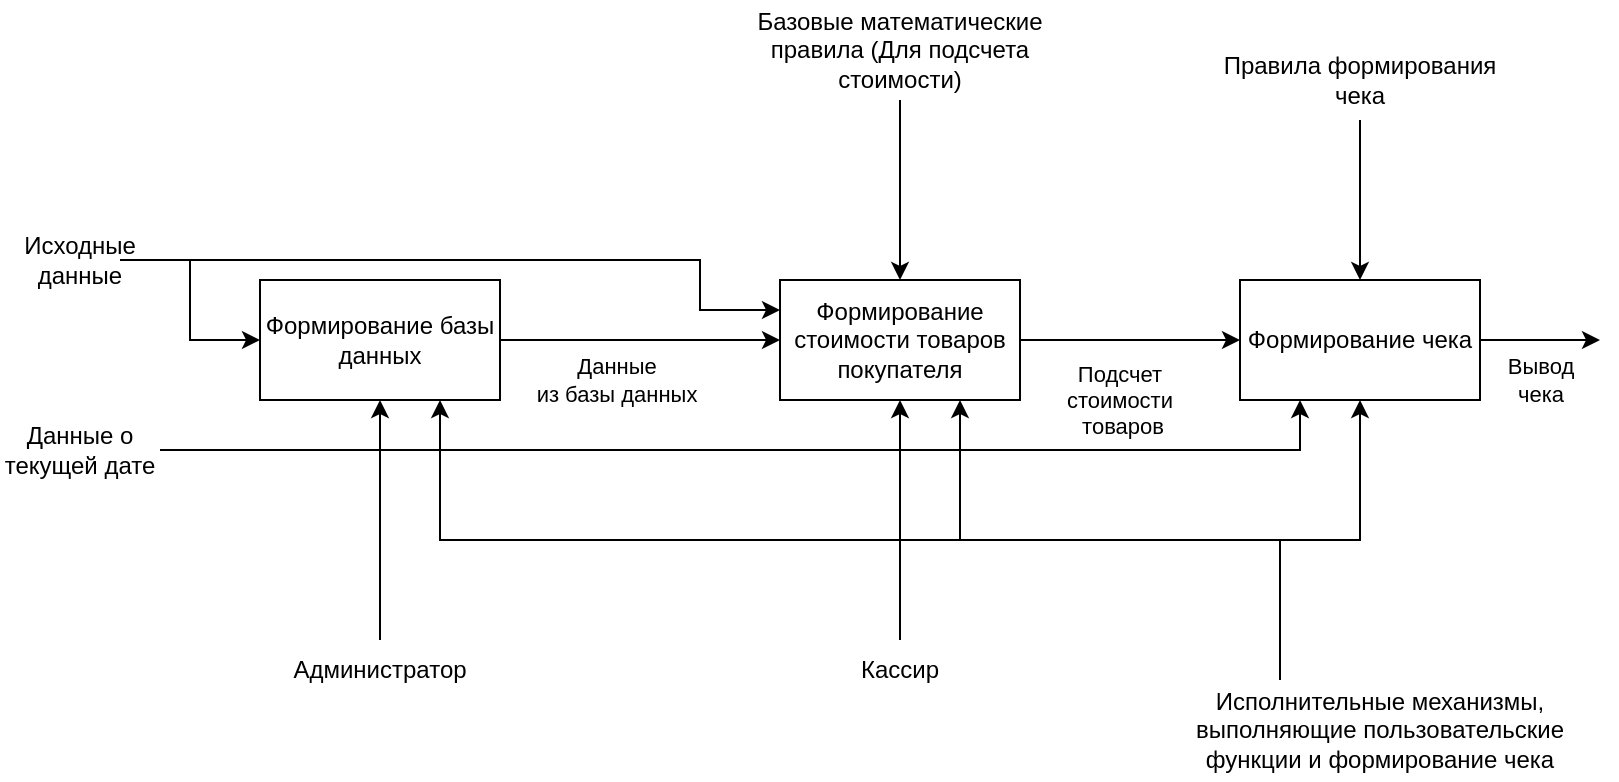 <mxfile version="24.7.17">
  <diagram name="Страница — 1" id="9rE-9B7kTfEi2QQKtxXD">
    <mxGraphModel dx="1276" dy="614" grid="1" gridSize="10" guides="1" tooltips="1" connect="1" arrows="1" fold="1" page="1" pageScale="1" pageWidth="827" pageHeight="1169" math="0" shadow="0">
      <root>
        <mxCell id="0" />
        <mxCell id="1" parent="0" />
        <mxCell id="_5hHu56E4II4iHY1RfgV-1" value="Формирование чека" style="rounded=0;whiteSpace=wrap;html=1;" vertex="1" parent="1">
          <mxGeometry x="630" y="170" width="120" height="60" as="geometry" />
        </mxCell>
        <mxCell id="_5hHu56E4II4iHY1RfgV-2" value="" style="endArrow=classic;html=1;rounded=0;exitX=1;exitY=0.5;exitDx=0;exitDy=0;" edge="1" parent="1" source="_5hHu56E4II4iHY1RfgV-1">
          <mxGeometry width="50" height="50" relative="1" as="geometry">
            <mxPoint x="500" y="360" as="sourcePoint" />
            <mxPoint x="810" y="200" as="targetPoint" />
          </mxGeometry>
        </mxCell>
        <mxCell id="_5hHu56E4II4iHY1RfgV-10" value="Вывод&lt;div&gt;чека&lt;/div&gt;" style="edgeLabel;html=1;align=center;verticalAlign=middle;resizable=0;points=[];" vertex="1" connectable="0" parent="_5hHu56E4II4iHY1RfgV-2">
          <mxGeometry x="-0.213" y="-1" relative="1" as="geometry">
            <mxPoint x="6" y="19" as="offset" />
          </mxGeometry>
        </mxCell>
        <mxCell id="_5hHu56E4II4iHY1RfgV-4" style="edgeStyle=orthogonalEdgeStyle;rounded=0;orthogonalLoop=1;jettySize=auto;html=1;exitX=1;exitY=0.5;exitDx=0;exitDy=0;entryX=0;entryY=0.5;entryDx=0;entryDy=0;" edge="1" parent="1" source="_5hHu56E4II4iHY1RfgV-3" target="_5hHu56E4II4iHY1RfgV-1">
          <mxGeometry relative="1" as="geometry" />
        </mxCell>
        <mxCell id="_5hHu56E4II4iHY1RfgV-5" value="Подсчет&amp;nbsp;&lt;div&gt;стоимости&amp;nbsp;&lt;/div&gt;&lt;div&gt;товаров&lt;/div&gt;" style="edgeLabel;html=1;align=center;verticalAlign=middle;resizable=0;points=[];" vertex="1" connectable="0" parent="_5hHu56E4II4iHY1RfgV-4">
          <mxGeometry x="-0.377" y="-3" relative="1" as="geometry">
            <mxPoint x="16" y="27" as="offset" />
          </mxGeometry>
        </mxCell>
        <mxCell id="_5hHu56E4II4iHY1RfgV-3" value="Формирование стоимости товаров покупателя" style="rounded=0;whiteSpace=wrap;html=1;" vertex="1" parent="1">
          <mxGeometry x="400" y="170" width="120" height="60" as="geometry" />
        </mxCell>
        <mxCell id="_5hHu56E4II4iHY1RfgV-6" value="" style="endArrow=classic;html=1;rounded=0;entryX=0;entryY=0.5;entryDx=0;entryDy=0;" edge="1" parent="1" target="_5hHu56E4II4iHY1RfgV-3">
          <mxGeometry width="50" height="50" relative="1" as="geometry">
            <mxPoint x="260" y="200" as="sourcePoint" />
            <mxPoint x="550" y="300" as="targetPoint" />
          </mxGeometry>
        </mxCell>
        <mxCell id="_5hHu56E4II4iHY1RfgV-7" value="Данные&lt;div&gt;из базы данных&lt;/div&gt;" style="edgeLabel;html=1;align=center;verticalAlign=middle;resizable=0;points=[];" vertex="1" connectable="0" parent="_5hHu56E4II4iHY1RfgV-6">
          <mxGeometry x="-0.174" y="4" relative="1" as="geometry">
            <mxPoint y="24" as="offset" />
          </mxGeometry>
        </mxCell>
        <mxCell id="_5hHu56E4II4iHY1RfgV-8" value="Формирование базы данных" style="rounded=0;whiteSpace=wrap;html=1;" vertex="1" parent="1">
          <mxGeometry x="140" y="170" width="120" height="60" as="geometry" />
        </mxCell>
        <mxCell id="_5hHu56E4II4iHY1RfgV-12" value="" style="endArrow=classic;html=1;rounded=0;entryX=0.5;entryY=1;entryDx=0;entryDy=0;exitX=0.5;exitY=0;exitDx=0;exitDy=0;" edge="1" parent="1" source="_5hHu56E4II4iHY1RfgV-27" target="_5hHu56E4II4iHY1RfgV-8">
          <mxGeometry width="50" height="50" relative="1" as="geometry">
            <mxPoint x="200" y="340" as="sourcePoint" />
            <mxPoint x="560" y="290" as="targetPoint" />
          </mxGeometry>
        </mxCell>
        <mxCell id="_5hHu56E4II4iHY1RfgV-14" value="" style="endArrow=classic;html=1;rounded=0;entryX=0.5;entryY=1;entryDx=0;entryDy=0;exitX=0.5;exitY=0;exitDx=0;exitDy=0;" edge="1" parent="1" source="_5hHu56E4II4iHY1RfgV-15" target="_5hHu56E4II4iHY1RfgV-3">
          <mxGeometry width="50" height="50" relative="1" as="geometry">
            <mxPoint x="460" y="320" as="sourcePoint" />
            <mxPoint x="560" y="290" as="targetPoint" />
          </mxGeometry>
        </mxCell>
        <mxCell id="_5hHu56E4II4iHY1RfgV-15" value="Кассир" style="text;html=1;align=center;verticalAlign=middle;whiteSpace=wrap;rounded=0;" vertex="1" parent="1">
          <mxGeometry x="430" y="350" width="60" height="30" as="geometry" />
        </mxCell>
        <mxCell id="_5hHu56E4II4iHY1RfgV-18" style="edgeStyle=orthogonalEdgeStyle;rounded=0;orthogonalLoop=1;jettySize=auto;html=1;exitX=0.25;exitY=0;exitDx=0;exitDy=0;entryX=0.75;entryY=1;entryDx=0;entryDy=0;" edge="1" parent="1" source="_5hHu56E4II4iHY1RfgV-17" target="_5hHu56E4II4iHY1RfgV-3">
          <mxGeometry relative="1" as="geometry" />
        </mxCell>
        <mxCell id="_5hHu56E4II4iHY1RfgV-19" style="edgeStyle=orthogonalEdgeStyle;rounded=0;orthogonalLoop=1;jettySize=auto;html=1;exitX=0.25;exitY=0;exitDx=0;exitDy=0;entryX=0.75;entryY=1;entryDx=0;entryDy=0;" edge="1" parent="1" source="_5hHu56E4II4iHY1RfgV-17" target="_5hHu56E4II4iHY1RfgV-8">
          <mxGeometry relative="1" as="geometry" />
        </mxCell>
        <mxCell id="_5hHu56E4II4iHY1RfgV-21" style="edgeStyle=orthogonalEdgeStyle;rounded=0;orthogonalLoop=1;jettySize=auto;html=1;exitX=0.25;exitY=0;exitDx=0;exitDy=0;entryX=0.5;entryY=1;entryDx=0;entryDy=0;" edge="1" parent="1" source="_5hHu56E4II4iHY1RfgV-17" target="_5hHu56E4II4iHY1RfgV-1">
          <mxGeometry relative="1" as="geometry" />
        </mxCell>
        <mxCell id="_5hHu56E4II4iHY1RfgV-17" value="Исполнительные механизмы, выполняющие пользовательские функции и формирование чека" style="text;html=1;align=center;verticalAlign=middle;whiteSpace=wrap;rounded=0;" vertex="1" parent="1">
          <mxGeometry x="600" y="370" width="200" height="50" as="geometry" />
        </mxCell>
        <mxCell id="_5hHu56E4II4iHY1RfgV-23" style="edgeStyle=orthogonalEdgeStyle;rounded=0;orthogonalLoop=1;jettySize=auto;html=1;exitX=1;exitY=0.5;exitDx=0;exitDy=0;entryX=0.25;entryY=1;entryDx=0;entryDy=0;" edge="1" parent="1" source="_5hHu56E4II4iHY1RfgV-22" target="_5hHu56E4II4iHY1RfgV-1">
          <mxGeometry relative="1" as="geometry" />
        </mxCell>
        <mxCell id="_5hHu56E4II4iHY1RfgV-22" value="Данные о текущей дате" style="text;html=1;align=center;verticalAlign=middle;whiteSpace=wrap;rounded=0;" vertex="1" parent="1">
          <mxGeometry x="10" y="240" width="80" height="30" as="geometry" />
        </mxCell>
        <mxCell id="_5hHu56E4II4iHY1RfgV-26" style="edgeStyle=orthogonalEdgeStyle;rounded=0;orthogonalLoop=1;jettySize=auto;html=1;exitX=0.5;exitY=1;exitDx=0;exitDy=0;entryX=0.5;entryY=0;entryDx=0;entryDy=0;" edge="1" parent="1" source="_5hHu56E4II4iHY1RfgV-25" target="_5hHu56E4II4iHY1RfgV-1">
          <mxGeometry relative="1" as="geometry" />
        </mxCell>
        <mxCell id="_5hHu56E4II4iHY1RfgV-25" value="Правила формирования чека" style="text;html=1;align=center;verticalAlign=middle;whiteSpace=wrap;rounded=0;" vertex="1" parent="1">
          <mxGeometry x="620" y="50" width="140" height="40" as="geometry" />
        </mxCell>
        <mxCell id="_5hHu56E4II4iHY1RfgV-27" value="Администратор" style="text;html=1;align=center;verticalAlign=middle;whiteSpace=wrap;rounded=0;" vertex="1" parent="1">
          <mxGeometry x="170" y="350" width="60" height="30" as="geometry" />
        </mxCell>
        <mxCell id="_5hHu56E4II4iHY1RfgV-29" value="" style="endArrow=classic;html=1;rounded=0;exitX=0.5;exitY=1;exitDx=0;exitDy=0;entryX=0.5;entryY=0;entryDx=0;entryDy=0;" edge="1" parent="1" source="_5hHu56E4II4iHY1RfgV-30" target="_5hHu56E4II4iHY1RfgV-3">
          <mxGeometry width="50" height="50" relative="1" as="geometry">
            <mxPoint x="510" y="340" as="sourcePoint" />
            <mxPoint x="560" y="290" as="targetPoint" />
          </mxGeometry>
        </mxCell>
        <mxCell id="_5hHu56E4II4iHY1RfgV-30" value="Базовые математические правила (Для подсчета стоимости)" style="text;html=1;align=center;verticalAlign=middle;whiteSpace=wrap;rounded=0;" vertex="1" parent="1">
          <mxGeometry x="368" y="30" width="184" height="50" as="geometry" />
        </mxCell>
        <mxCell id="_5hHu56E4II4iHY1RfgV-32" style="edgeStyle=orthogonalEdgeStyle;rounded=0;orthogonalLoop=1;jettySize=auto;html=1;exitX=1;exitY=0.5;exitDx=0;exitDy=0;entryX=0;entryY=0.5;entryDx=0;entryDy=0;" edge="1" parent="1" source="_5hHu56E4II4iHY1RfgV-31" target="_5hHu56E4II4iHY1RfgV-8">
          <mxGeometry relative="1" as="geometry">
            <Array as="points">
              <mxPoint x="70" y="160" />
              <mxPoint x="105" y="160" />
              <mxPoint x="105" y="200" />
            </Array>
          </mxGeometry>
        </mxCell>
        <mxCell id="_5hHu56E4II4iHY1RfgV-33" style="edgeStyle=orthogonalEdgeStyle;rounded=0;orthogonalLoop=1;jettySize=auto;html=1;exitX=1;exitY=0.5;exitDx=0;exitDy=0;entryX=0;entryY=0.25;entryDx=0;entryDy=0;" edge="1" parent="1" source="_5hHu56E4II4iHY1RfgV-31" target="_5hHu56E4II4iHY1RfgV-3">
          <mxGeometry relative="1" as="geometry">
            <Array as="points">
              <mxPoint x="70" y="160" />
              <mxPoint x="360" y="160" />
              <mxPoint x="360" y="185" />
            </Array>
          </mxGeometry>
        </mxCell>
        <mxCell id="_5hHu56E4II4iHY1RfgV-31" value="Исходные данные" style="text;html=1;align=center;verticalAlign=middle;whiteSpace=wrap;rounded=0;" vertex="1" parent="1">
          <mxGeometry x="20" y="140" width="60" height="40" as="geometry" />
        </mxCell>
      </root>
    </mxGraphModel>
  </diagram>
</mxfile>

